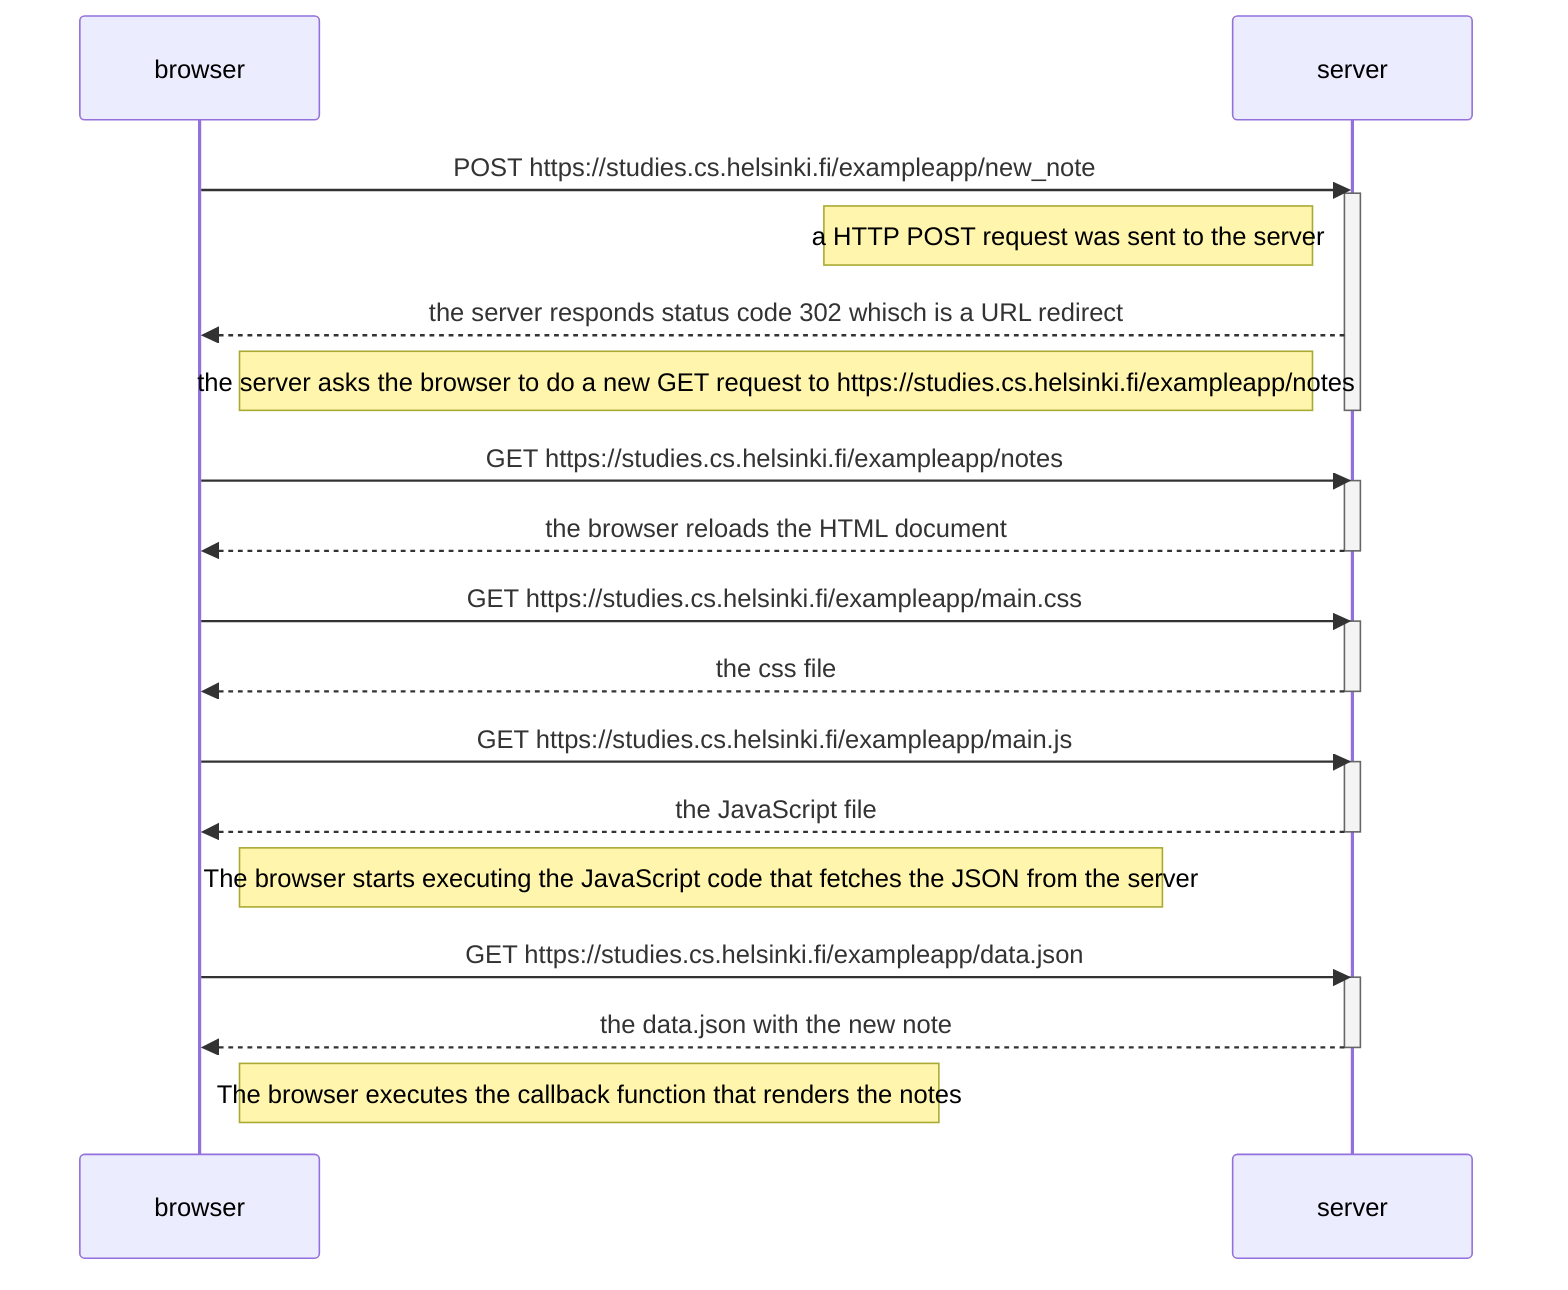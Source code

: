 sequenceDiagram
    
    participant browser
    participant server


    browser->>server: POST https://studies.cs.helsinki.fi/exampleapp/new_note
    activate server

    Note left of server: a HTTP POST request was sent to the server

    server-->>browser: the server responds status code 302 whisch is a URL redirect

    Note right of browser: the server asks the browser to do a new GET request to https://studies.cs.helsinki.fi/exampleapp/notes
    deactivate server
        
    browser->>server: GET https://studies.cs.helsinki.fi/exampleapp/notes
    activate server
    server-->>browser: the browser reloads the HTML document
    deactivate server

    browser->>server: GET https://studies.cs.helsinki.fi/exampleapp/main.css
    activate server
    server-->>browser: the css file
    deactivate server

    browser->>server: GET https://studies.cs.helsinki.fi/exampleapp/main.js
    activate server
    server-->>browser: the JavaScript file
    deactivate server

    Note right of browser: The browser starts executing the JavaScript code that fetches the JSON from the server

    browser->>server: GET https://studies.cs.helsinki.fi/exampleapp/data.json
    activate server
    server-->>browser: the data.json  with the new note
    deactivate server

    Note right of browser: The browser executes the callback function that renders the notes